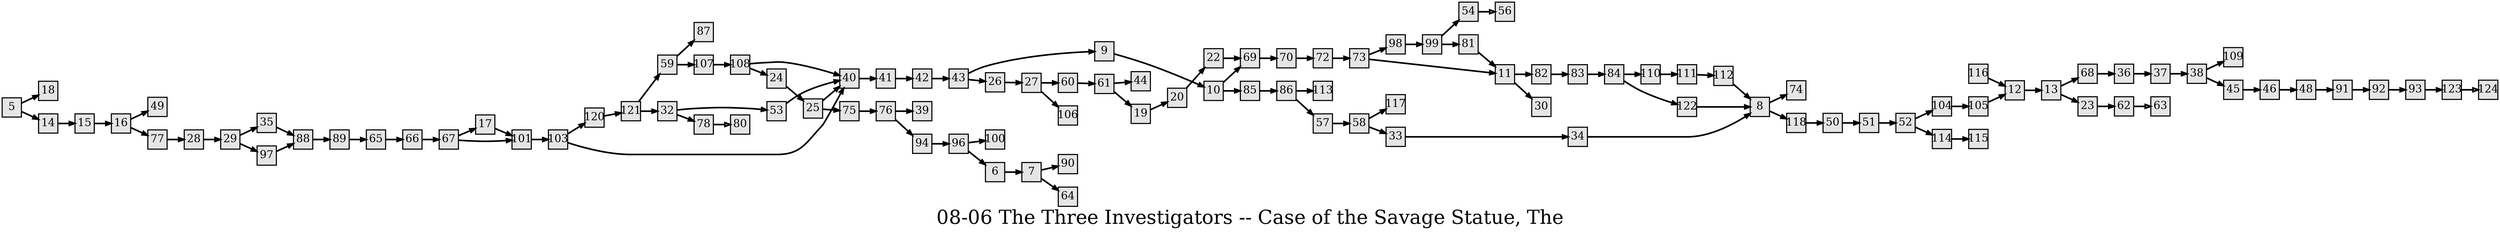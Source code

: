 digraph g{
  graph [ label="08-06 The Three Investigators -- Case of the Savage Statue, The" rankdir=LR, ordering=out, fontsize=36, nodesep="0.35", ranksep="0.45"];
  node  [shape=rect, penwidth=2, fontsize=20, style=filled, fillcolor=grey90, margin="0,0", labelfloat=true, regular=true, fixedsize=true];
  edge  [labelfloat=true, penwidth=3, fontsize=12];
  5 -> 18;
  5 -> 14;
  6 -> 7;
  7 -> 90;
  7 -> 64;
  8 -> 74;
  8 -> 118;
  9 -> 10;
  10 -> 69;
  10 -> 85;
  11 -> 82;
  11 -> 30;
  12 -> 13;
  13 -> 68;
  13 -> 23;
  14 -> 15;
  15 -> 16;
  16 -> 49;
  16 -> 77;
  17 -> 101;
  19 -> 20;
  20 -> 22;
  22 -> 69;
  23 -> 62;
  24 -> 25;
  25 -> 40;
  25 -> 75;
  26 -> 27;
  27 -> 60;
  27 -> 106;
  28 -> 29;
  29 -> 35;
  29 -> 97;
  32 -> 53;
  32 -> 78;
  33 -> 34;
  34 -> 8;
  35 -> 88;
  36 -> 37;
  37 -> 38;
  38 -> 109;
  38 -> 45;
  40 -> 41;
  41 -> 42;
  42 -> 43;
  43 -> 9;
  43 -> 26;
  45 -> 46;
  46 -> 48;
  48 -> 91;
  50 -> 51;
  51 -> 52;
  52 -> 104;
  52 -> 114;
  53 -> 40;
  54 -> 56	[ xlabel="E", shape=Msquare, fontsize=20, fillcolor=grey70, xlabel="" ];
  57 -> 58;
  58 -> 117;
  58 -> 33;
  59 -> 87;
  59 -> 107;
  60 -> 61;
  61 -> 44;
  61 -> 19;
  62 -> 63	[ xlabel="E", shape=Msquare, fontsize=20, fillcolor=grey70, xlabel="" ];
  65 -> 66;
  66 -> 67;
  67 -> 17;
  67 -> 101;
  68 -> 36;
  69 -> 70;
  70 -> 72;
  72 -> 73;
  73 -> 98;
  73 -> 11;
  75 -> 76;
  76 -> 39;
  76 -> 94;
  77 -> 28;
  78 -> 80	[ xlabel="E", shape=Msquare, fontsize=20, fillcolor=grey70, xlabel="" ];
  81 -> 11;
  82 -> 83;
  83 -> 84;
  84 -> 110;
  84 -> 122;
  85 -> 86;
  86 -> 113;
  86 -> 57;
  88 -> 89;
  89 -> 65;
  91 -> 92;
  92 -> 93;
  93 -> 123;
  94 -> 96;
  96 -> 100;
  96 -> 6;
  97 -> 88;
  98 -> 99;
  99 -> 54;
  99 -> 81;
  101 -> 103;
  103 -> 120;
  103 -> 40;
  104 -> 105;
  105 -> 12;
  107 -> 108;
  108 -> 40;
  108 -> 24;
  110 -> 111;
  111 -> 112;
  112 -> 8;
  114 -> 115;
  116 -> 12;
  118 -> 50;
  120 -> 121;
  121 -> 59;
  121 -> 32;
  122 -> 8;
  123 -> 124	[ xlabel="E", shape=Msquare, fontsize=20, fillcolor=grey70, xlabel="" ];
}

